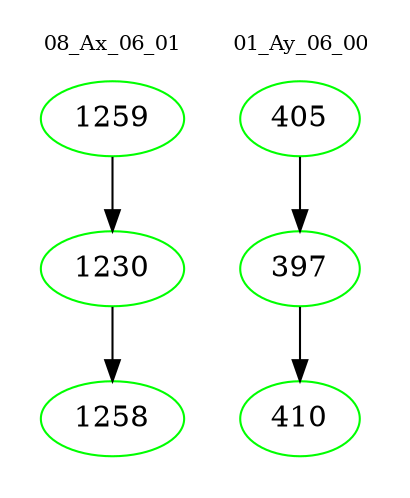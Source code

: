 digraph{
subgraph cluster_0 {
color = white
label = "08_Ax_06_01";
fontsize=10;
T0_1259 [label="1259", color="green"]
T0_1259 -> T0_1230 [color="black"]
T0_1230 [label="1230", color="green"]
T0_1230 -> T0_1258 [color="black"]
T0_1258 [label="1258", color="green"]
}
subgraph cluster_1 {
color = white
label = "01_Ay_06_00";
fontsize=10;
T1_405 [label="405", color="green"]
T1_405 -> T1_397 [color="black"]
T1_397 [label="397", color="green"]
T1_397 -> T1_410 [color="black"]
T1_410 [label="410", color="green"]
}
}

